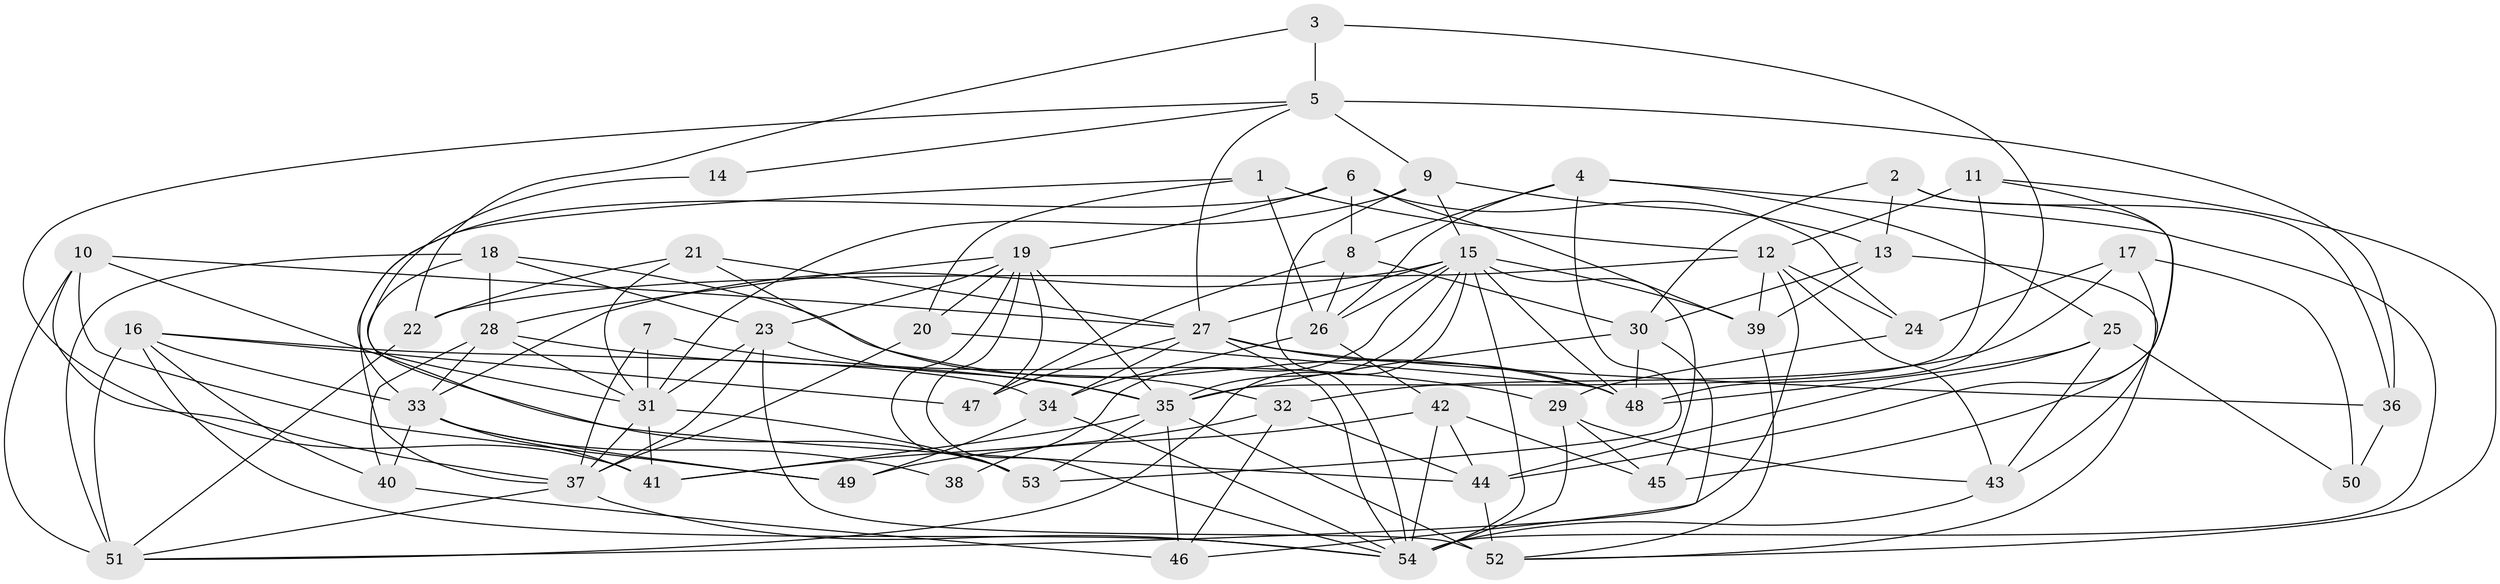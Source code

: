 // original degree distribution, {3: 0.2523364485981308, 4: 0.37383177570093457, 5: 0.17757009345794392, 6: 0.056074766355140186, 2: 0.09345794392523364, 7: 0.037383177570093455, 8: 0.009345794392523364}
// Generated by graph-tools (version 1.1) at 2025/02/03/09/25 03:02:00]
// undirected, 54 vertices, 146 edges
graph export_dot {
graph [start="1"]
  node [color=gray90,style=filled];
  1;
  2;
  3;
  4;
  5;
  6;
  7;
  8;
  9;
  10;
  11;
  12;
  13;
  14;
  15;
  16;
  17;
  18;
  19;
  20;
  21;
  22;
  23;
  24;
  25;
  26;
  27;
  28;
  29;
  30;
  31;
  32;
  33;
  34;
  35;
  36;
  37;
  38;
  39;
  40;
  41;
  42;
  43;
  44;
  45;
  46;
  47;
  48;
  49;
  50;
  51;
  52;
  53;
  54;
  1 -- 12 [weight=1.0];
  1 -- 20 [weight=2.0];
  1 -- 26 [weight=1.0];
  1 -- 33 [weight=1.0];
  2 -- 13 [weight=1.0];
  2 -- 30 [weight=1.0];
  2 -- 36 [weight=1.0];
  2 -- 45 [weight=1.0];
  3 -- 5 [weight=1.0];
  3 -- 22 [weight=1.0];
  3 -- 48 [weight=1.0];
  4 -- 8 [weight=1.0];
  4 -- 25 [weight=1.0];
  4 -- 26 [weight=1.0];
  4 -- 53 [weight=1.0];
  4 -- 54 [weight=1.0];
  5 -- 9 [weight=1.0];
  5 -- 14 [weight=1.0];
  5 -- 27 [weight=1.0];
  5 -- 36 [weight=2.0];
  5 -- 41 [weight=1.0];
  6 -- 8 [weight=2.0];
  6 -- 19 [weight=1.0];
  6 -- 24 [weight=2.0];
  6 -- 37 [weight=2.0];
  6 -- 39 [weight=1.0];
  7 -- 29 [weight=1.0];
  7 -- 31 [weight=1.0];
  7 -- 37 [weight=1.0];
  8 -- 26 [weight=1.0];
  8 -- 30 [weight=1.0];
  8 -- 47 [weight=1.0];
  9 -- 13 [weight=1.0];
  9 -- 15 [weight=1.0];
  9 -- 31 [weight=1.0];
  9 -- 54 [weight=1.0];
  10 -- 27 [weight=2.0];
  10 -- 37 [weight=1.0];
  10 -- 44 [weight=1.0];
  10 -- 49 [weight=1.0];
  10 -- 51 [weight=1.0];
  11 -- 12 [weight=1.0];
  11 -- 35 [weight=1.0];
  11 -- 44 [weight=1.0];
  11 -- 52 [weight=1.0];
  12 -- 22 [weight=1.0];
  12 -- 24 [weight=1.0];
  12 -- 39 [weight=1.0];
  12 -- 43 [weight=1.0];
  12 -- 51 [weight=1.0];
  13 -- 30 [weight=1.0];
  13 -- 39 [weight=1.0];
  13 -- 52 [weight=1.0];
  14 -- 31 [weight=1.0];
  15 -- 26 [weight=1.0];
  15 -- 27 [weight=1.0];
  15 -- 33 [weight=1.0];
  15 -- 35 [weight=1.0];
  15 -- 38 [weight=2.0];
  15 -- 39 [weight=1.0];
  15 -- 45 [weight=1.0];
  15 -- 48 [weight=1.0];
  15 -- 51 [weight=1.0];
  15 -- 54 [weight=1.0];
  16 -- 33 [weight=2.0];
  16 -- 34 [weight=1.0];
  16 -- 40 [weight=1.0];
  16 -- 47 [weight=1.0];
  16 -- 51 [weight=2.0];
  16 -- 54 [weight=1.0];
  17 -- 24 [weight=1.0];
  17 -- 32 [weight=1.0];
  17 -- 43 [weight=1.0];
  17 -- 50 [weight=1.0];
  18 -- 23 [weight=1.0];
  18 -- 28 [weight=1.0];
  18 -- 48 [weight=1.0];
  18 -- 51 [weight=1.0];
  18 -- 53 [weight=1.0];
  19 -- 20 [weight=1.0];
  19 -- 23 [weight=1.0];
  19 -- 28 [weight=1.0];
  19 -- 35 [weight=1.0];
  19 -- 47 [weight=1.0];
  19 -- 53 [weight=1.0];
  19 -- 54 [weight=1.0];
  20 -- 37 [weight=1.0];
  20 -- 48 [weight=1.0];
  21 -- 22 [weight=1.0];
  21 -- 27 [weight=1.0];
  21 -- 31 [weight=1.0];
  21 -- 32 [weight=1.0];
  22 -- 51 [weight=1.0];
  23 -- 31 [weight=1.0];
  23 -- 35 [weight=1.0];
  23 -- 37 [weight=1.0];
  23 -- 52 [weight=1.0];
  24 -- 29 [weight=1.0];
  25 -- 43 [weight=1.0];
  25 -- 44 [weight=1.0];
  25 -- 48 [weight=1.0];
  25 -- 50 [weight=1.0];
  26 -- 34 [weight=1.0];
  26 -- 42 [weight=1.0];
  27 -- 34 [weight=1.0];
  27 -- 36 [weight=1.0];
  27 -- 47 [weight=1.0];
  27 -- 48 [weight=1.0];
  27 -- 54 [weight=1.0];
  28 -- 31 [weight=1.0];
  28 -- 33 [weight=1.0];
  28 -- 35 [weight=1.0];
  28 -- 40 [weight=1.0];
  29 -- 43 [weight=2.0];
  29 -- 45 [weight=1.0];
  29 -- 54 [weight=1.0];
  30 -- 35 [weight=1.0];
  30 -- 46 [weight=1.0];
  30 -- 48 [weight=1.0];
  31 -- 37 [weight=1.0];
  31 -- 41 [weight=1.0];
  31 -- 53 [weight=1.0];
  32 -- 41 [weight=1.0];
  32 -- 44 [weight=1.0];
  32 -- 46 [weight=1.0];
  33 -- 38 [weight=1.0];
  33 -- 40 [weight=1.0];
  33 -- 41 [weight=1.0];
  33 -- 49 [weight=1.0];
  34 -- 49 [weight=1.0];
  34 -- 54 [weight=1.0];
  35 -- 41 [weight=1.0];
  35 -- 46 [weight=1.0];
  35 -- 52 [weight=1.0];
  35 -- 53 [weight=1.0];
  36 -- 50 [weight=1.0];
  37 -- 51 [weight=1.0];
  37 -- 54 [weight=1.0];
  39 -- 52 [weight=1.0];
  40 -- 46 [weight=1.0];
  42 -- 44 [weight=1.0];
  42 -- 45 [weight=1.0];
  42 -- 49 [weight=1.0];
  42 -- 54 [weight=1.0];
  43 -- 54 [weight=2.0];
  44 -- 52 [weight=1.0];
}

